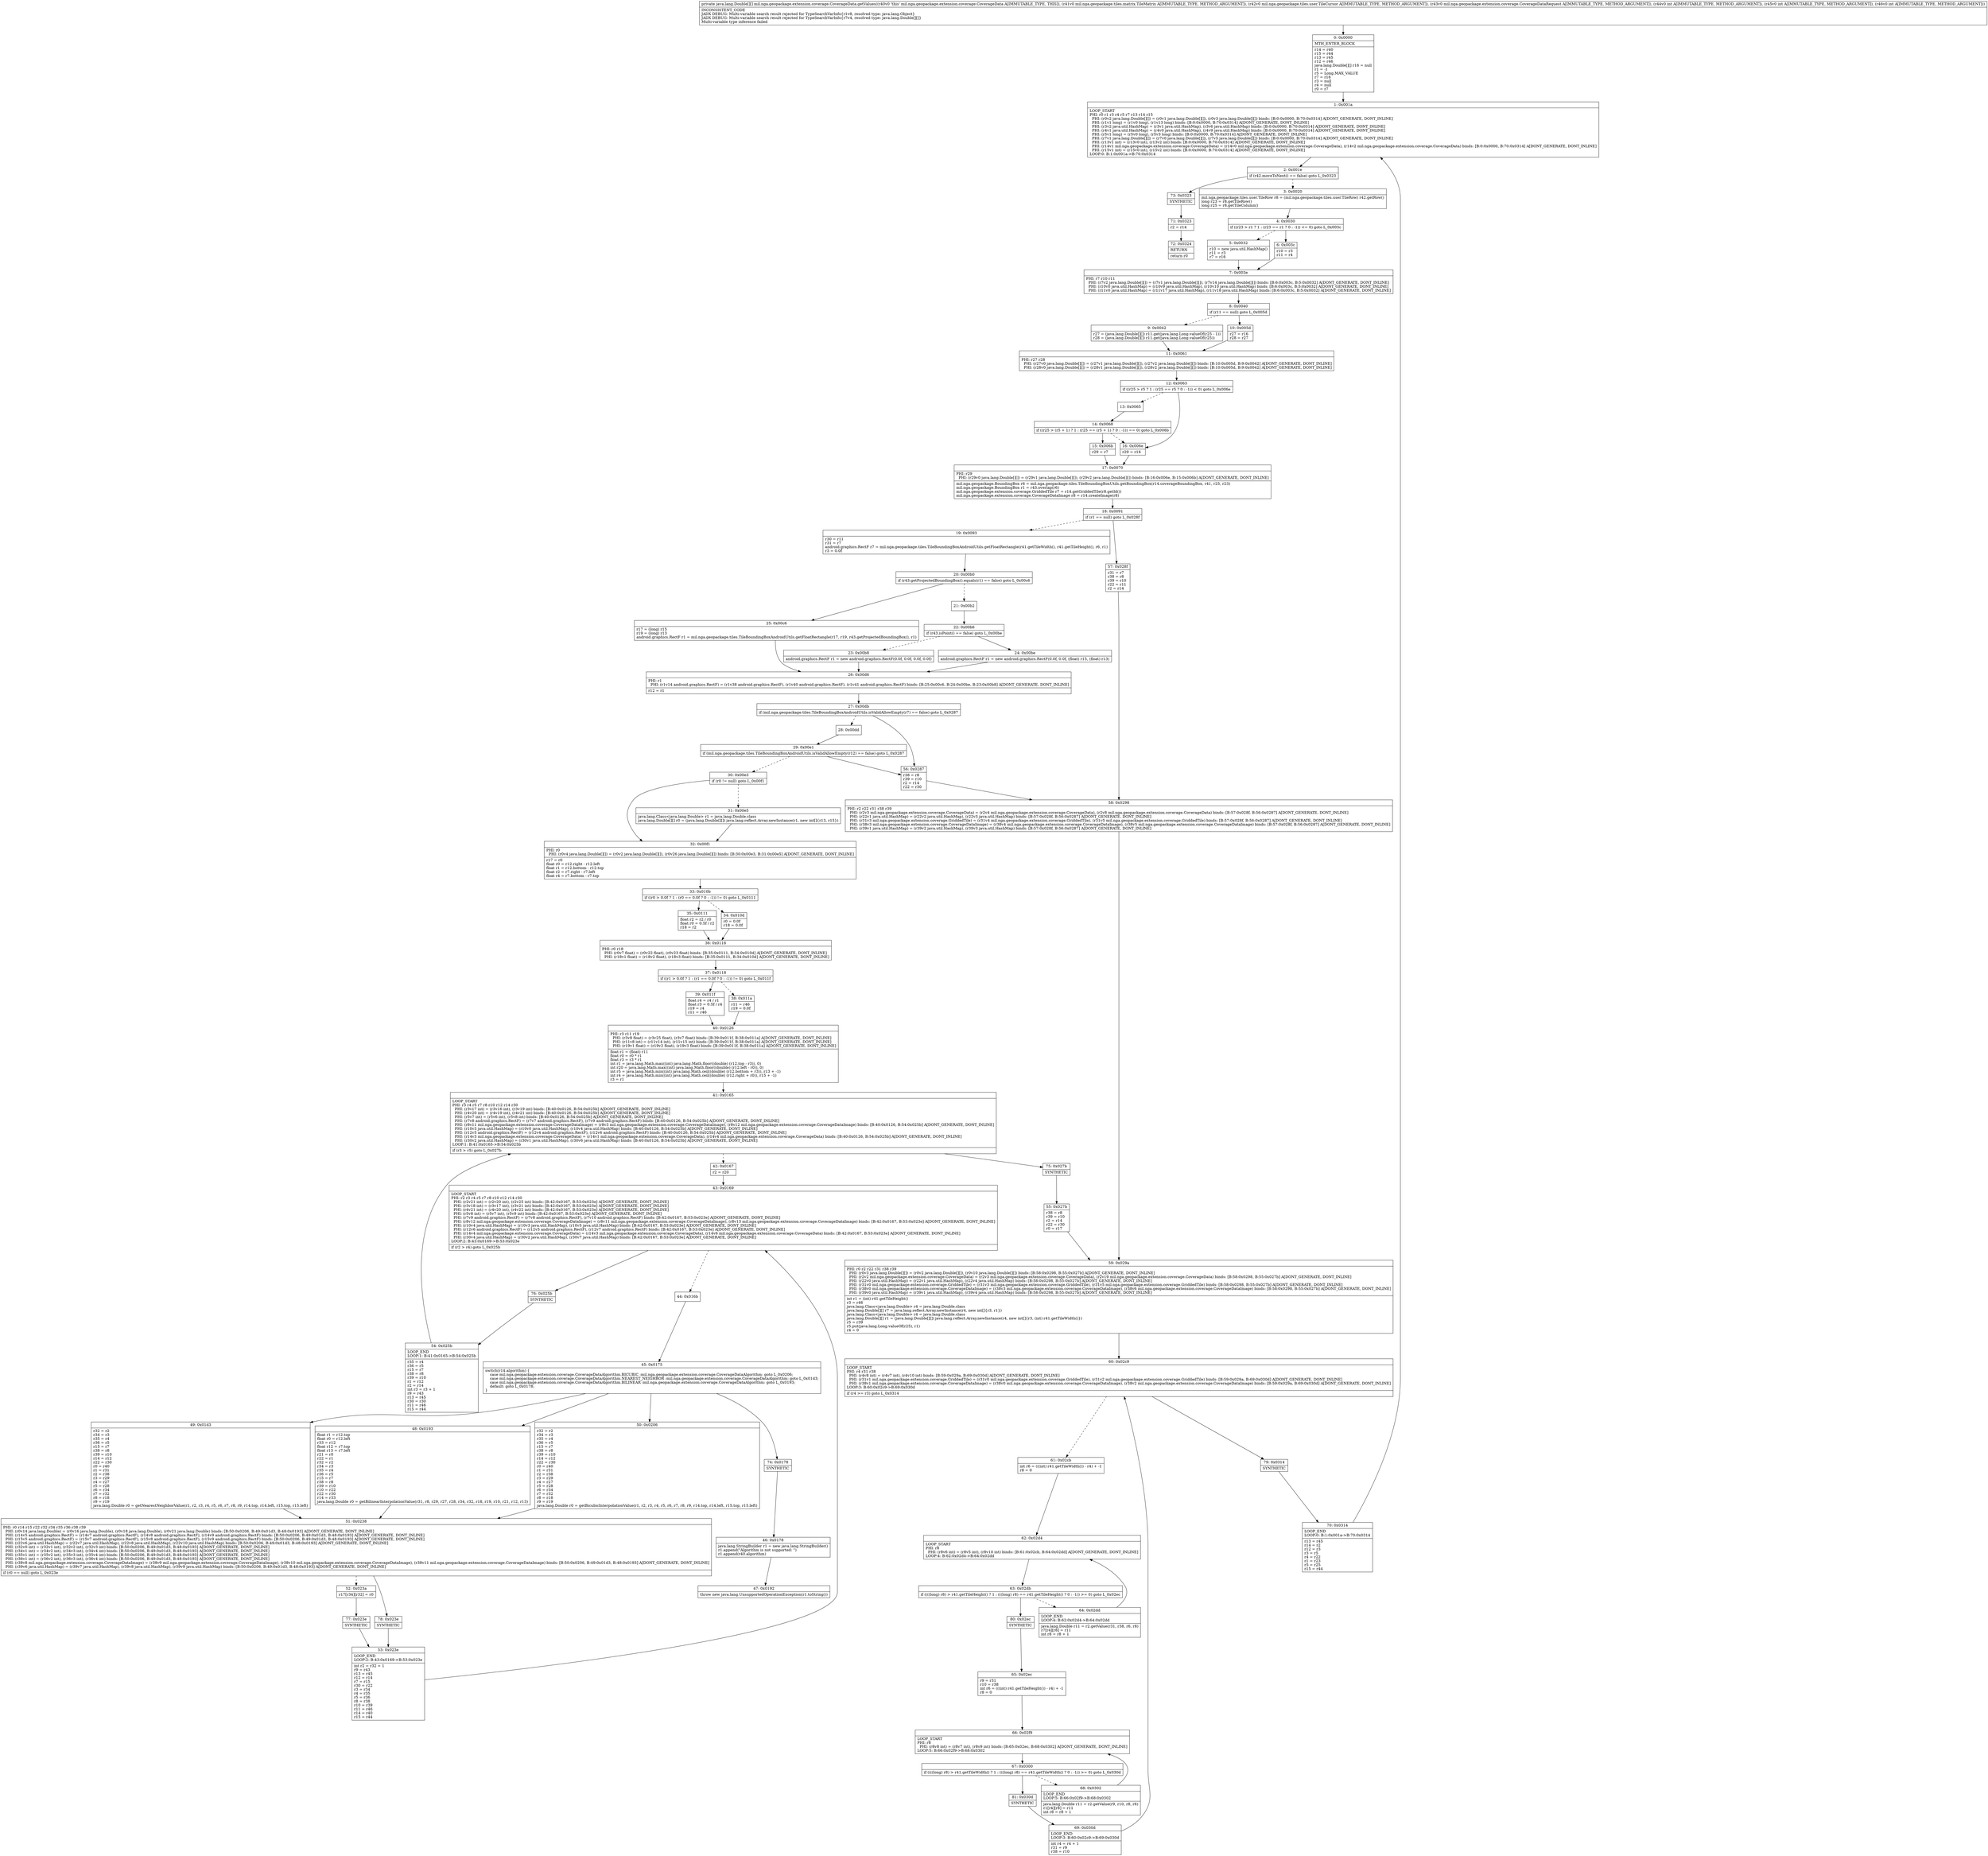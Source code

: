 digraph "CFG formil.nga.geopackage.extension.coverage.CoverageData.getValues(Lmil\/nga\/geopackage\/tiles\/matrix\/TileMatrix;Lmil\/nga\/geopackage\/tiles\/user\/TileCursor;Lmil\/nga\/geopackage\/extension\/coverage\/CoverageDataRequest;III)[[Ljava\/lang\/Double;" {
Node_0 [shape=record,label="{0\:\ 0x0000|MTH_ENTER_BLOCK\l|r14 = r40\lr15 = r44\lr13 = r45\lr12 = r46\ljava.lang.Double[][] r16 = null\lr1 = \-1\lr5 = Long.MAX_VALUE\lr7 = r16\lr3 = null\lr4 = null\lr0 = r7\l}"];
Node_1 [shape=record,label="{1\:\ 0x001a|LOOP_START\lPHI: r0 r1 r3 r4 r5 r7 r13 r14 r15 \l  PHI: (r0v2 java.lang.Double[][]) = (r0v1 java.lang.Double[][]), (r0v3 java.lang.Double[][]) binds: [B:0:0x0000, B:70:0x0314] A[DONT_GENERATE, DONT_INLINE]\l  PHI: (r1v1 long) = (r1v0 long), (r1v13 long) binds: [B:0:0x0000, B:70:0x0314] A[DONT_GENERATE, DONT_INLINE]\l  PHI: (r3v2 java.util.HashMap) = (r3v1 java.util.HashMap), (r3v6 java.util.HashMap) binds: [B:0:0x0000, B:70:0x0314] A[DONT_GENERATE, DONT_INLINE]\l  PHI: (r4v1 java.util.HashMap) = (r4v0 java.util.HashMap), (r4v9 java.util.HashMap) binds: [B:0:0x0000, B:70:0x0314] A[DONT_GENERATE, DONT_INLINE]\l  PHI: (r5v1 long) = (r5v0 long), (r5v3 long) binds: [B:0:0x0000, B:70:0x0314] A[DONT_GENERATE, DONT_INLINE]\l  PHI: (r7v1 java.lang.Double[][]) = (r7v0 java.lang.Double[][]), (r7v5 java.lang.Double[][]) binds: [B:0:0x0000, B:70:0x0314] A[DONT_GENERATE, DONT_INLINE]\l  PHI: (r13v1 int) = (r13v0 int), (r13v2 int) binds: [B:0:0x0000, B:70:0x0314] A[DONT_GENERATE, DONT_INLINE]\l  PHI: (r14v1 mil.nga.geopackage.extension.coverage.CoverageData) = (r14v0 mil.nga.geopackage.extension.coverage.CoverageData), (r14v2 mil.nga.geopackage.extension.coverage.CoverageData) binds: [B:0:0x0000, B:70:0x0314] A[DONT_GENERATE, DONT_INLINE]\l  PHI: (r15v1 int) = (r15v0 int), (r15v2 int) binds: [B:0:0x0000, B:70:0x0314] A[DONT_GENERATE, DONT_INLINE]\lLOOP:0: B:1:0x001a\-\>B:70:0x0314\l}"];
Node_2 [shape=record,label="{2\:\ 0x001e|if (r42.moveToNext() == false) goto L_0x0323\l}"];
Node_3 [shape=record,label="{3\:\ 0x0020|mil.nga.geopackage.tiles.user.TileRow r8 = (mil.nga.geopackage.tiles.user.TileRow) r42.getRow()\llong r23 = r8.getTileRow()\llong r25 = r8.getTileColumn()\l}"];
Node_4 [shape=record,label="{4\:\ 0x0030|if ((r23 \> r1 ? 1 : (r23 == r1 ? 0 : \-1)) \<= 0) goto L_0x003c\l}"];
Node_5 [shape=record,label="{5\:\ 0x0032|r10 = new java.util.HashMap()\lr11 = r3\lr7 = r16\l}"];
Node_6 [shape=record,label="{6\:\ 0x003c|r10 = r3\lr11 = r4\l}"];
Node_7 [shape=record,label="{7\:\ 0x003e|PHI: r7 r10 r11 \l  PHI: (r7v2 java.lang.Double[][]) = (r7v1 java.lang.Double[][]), (r7v14 java.lang.Double[][]) binds: [B:6:0x003c, B:5:0x0032] A[DONT_GENERATE, DONT_INLINE]\l  PHI: (r10v0 java.util.HashMap) = (r10v9 java.util.HashMap), (r10v10 java.util.HashMap) binds: [B:6:0x003c, B:5:0x0032] A[DONT_GENERATE, DONT_INLINE]\l  PHI: (r11v0 java.util.HashMap) = (r11v17 java.util.HashMap), (r11v18 java.util.HashMap) binds: [B:6:0x003c, B:5:0x0032] A[DONT_GENERATE, DONT_INLINE]\l}"];
Node_8 [shape=record,label="{8\:\ 0x0040|if (r11 == null) goto L_0x005d\l}"];
Node_9 [shape=record,label="{9\:\ 0x0042|r27 = (java.lang.Double[][]) r11.get(java.lang.Long.valueOf(r25 \- 1))\lr28 = (java.lang.Double[][]) r11.get(java.lang.Long.valueOf(r25))\l}"];
Node_10 [shape=record,label="{10\:\ 0x005d|r27 = r16\lr28 = r27\l}"];
Node_11 [shape=record,label="{11\:\ 0x0061|PHI: r27 r28 \l  PHI: (r27v0 java.lang.Double[][]) = (r27v1 java.lang.Double[][]), (r27v2 java.lang.Double[][]) binds: [B:10:0x005d, B:9:0x0042] A[DONT_GENERATE, DONT_INLINE]\l  PHI: (r28v0 java.lang.Double[][]) = (r28v1 java.lang.Double[][]), (r28v2 java.lang.Double[][]) binds: [B:10:0x005d, B:9:0x0042] A[DONT_GENERATE, DONT_INLINE]\l}"];
Node_12 [shape=record,label="{12\:\ 0x0063|if ((r25 \> r5 ? 1 : (r25 == r5 ? 0 : \-1)) \< 0) goto L_0x006e\l}"];
Node_13 [shape=record,label="{13\:\ 0x0065}"];
Node_14 [shape=record,label="{14\:\ 0x0068|if ((r25 \> (r5 + 1) ? 1 : (r25 == (r5 + 1) ? 0 : \-1)) == 0) goto L_0x006b\l}"];
Node_15 [shape=record,label="{15\:\ 0x006b|r29 = r7\l}"];
Node_16 [shape=record,label="{16\:\ 0x006e|r29 = r16\l}"];
Node_17 [shape=record,label="{17\:\ 0x0070|PHI: r29 \l  PHI: (r29v0 java.lang.Double[][]) = (r29v1 java.lang.Double[][]), (r29v2 java.lang.Double[][]) binds: [B:16:0x006e, B:15:0x006b] A[DONT_GENERATE, DONT_INLINE]\l|mil.nga.geopackage.BoundingBox r6 = mil.nga.geopackage.tiles.TileBoundingBoxUtils.getBoundingBox(r14.coverageBoundingBox, r41, r25, r23)\lmil.nga.geopackage.BoundingBox r1 = r43.overlap(r6)\lmil.nga.geopackage.extension.coverage.GriddedTile r7 = r14.getGriddedTile(r8.getId())\lmil.nga.geopackage.extension.coverage.CoverageDataImage r8 = r14.createImage(r8)\l}"];
Node_18 [shape=record,label="{18\:\ 0x0091|if (r1 == null) goto L_0x028f\l}"];
Node_19 [shape=record,label="{19\:\ 0x0093|r30 = r11\lr31 = r7\landroid.graphics.RectF r7 = mil.nga.geopackage.tiles.TileBoundingBoxAndroidUtils.getFloatRectangle(r41.getTileWidth(), r41.getTileHeight(), r6, r1)\lr3 = 0.0f\l}"];
Node_20 [shape=record,label="{20\:\ 0x00b0|if (r43.getProjectedBoundingBox().equals(r1) == false) goto L_0x00c6\l}"];
Node_21 [shape=record,label="{21\:\ 0x00b2}"];
Node_22 [shape=record,label="{22\:\ 0x00b6|if (r43.isPoint() == false) goto L_0x00be\l}"];
Node_23 [shape=record,label="{23\:\ 0x00b8|android.graphics.RectF r1 = new android.graphics.RectF(0.0f, 0.0f, 0.0f, 0.0f)\l}"];
Node_24 [shape=record,label="{24\:\ 0x00be|android.graphics.RectF r1 = new android.graphics.RectF(0.0f, 0.0f, (float) r15, (float) r13)\l}"];
Node_25 [shape=record,label="{25\:\ 0x00c6|r17 = (long) r15\lr19 = (long) r13\landroid.graphics.RectF r1 = mil.nga.geopackage.tiles.TileBoundingBoxAndroidUtils.getFloatRectangle(r17, r19, r43.getProjectedBoundingBox(), r1)\l}"];
Node_26 [shape=record,label="{26\:\ 0x00d6|PHI: r1 \l  PHI: (r1v14 android.graphics.RectF) = (r1v38 android.graphics.RectF), (r1v40 android.graphics.RectF), (r1v41 android.graphics.RectF) binds: [B:25:0x00c6, B:24:0x00be, B:23:0x00b8] A[DONT_GENERATE, DONT_INLINE]\l|r12 = r1\l}"];
Node_27 [shape=record,label="{27\:\ 0x00db|if (mil.nga.geopackage.tiles.TileBoundingBoxAndroidUtils.isValidAllowEmpty(r7) == false) goto L_0x0287\l}"];
Node_28 [shape=record,label="{28\:\ 0x00dd}"];
Node_29 [shape=record,label="{29\:\ 0x00e1|if (mil.nga.geopackage.tiles.TileBoundingBoxAndroidUtils.isValidAllowEmpty(r12) == false) goto L_0x0287\l}"];
Node_30 [shape=record,label="{30\:\ 0x00e3|if (r0 != null) goto L_0x00f1\l}"];
Node_31 [shape=record,label="{31\:\ 0x00e5|java.lang.Class\<java.lang.Double\> r1 = java.lang.Double.class\ljava.lang.Double[][] r0 = (java.lang.Double[][]) java.lang.reflect.Array.newInstance(r1, new int[]\{r13, r15\})\l}"];
Node_32 [shape=record,label="{32\:\ 0x00f1|PHI: r0 \l  PHI: (r0v4 java.lang.Double[][]) = (r0v2 java.lang.Double[][]), (r0v26 java.lang.Double[][]) binds: [B:30:0x00e3, B:31:0x00e5] A[DONT_GENERATE, DONT_INLINE]\l|r17 = r0\lfloat r0 = r12.right \- r12.left\lfloat r1 = r12.bottom \- r12.top\lfloat r2 = r7.right \- r7.left\lfloat r4 = r7.bottom \- r7.top\l}"];
Node_33 [shape=record,label="{33\:\ 0x010b|if ((r0 \> 0.0f ? 1 : (r0 == 0.0f ? 0 : \-1)) != 0) goto L_0x0111\l}"];
Node_34 [shape=record,label="{34\:\ 0x010d|r0 = 0.0f\lr18 = 0.0f\l}"];
Node_35 [shape=record,label="{35\:\ 0x0111|float r2 = r2 \/ r0\lfloat r0 = 0.5f \/ r2\lr18 = r2\l}"];
Node_36 [shape=record,label="{36\:\ 0x0116|PHI: r0 r18 \l  PHI: (r0v7 float) = (r0v22 float), (r0v23 float) binds: [B:35:0x0111, B:34:0x010d] A[DONT_GENERATE, DONT_INLINE]\l  PHI: (r18v1 float) = (r18v2 float), (r18v3 float) binds: [B:35:0x0111, B:34:0x010d] A[DONT_GENERATE, DONT_INLINE]\l}"];
Node_37 [shape=record,label="{37\:\ 0x0118|if ((r1 \> 0.0f ? 1 : (r1 == 0.0f ? 0 : \-1)) != 0) goto L_0x011f\l}"];
Node_38 [shape=record,label="{38\:\ 0x011a|r11 = r46\lr19 = 0.0f\l}"];
Node_39 [shape=record,label="{39\:\ 0x011f|float r4 = r4 \/ r1\lfloat r3 = 0.5f \/ r4\lr19 = r4\lr11 = r46\l}"];
Node_40 [shape=record,label="{40\:\ 0x0126|PHI: r3 r11 r19 \l  PHI: (r3v8 float) = (r3v25 float), (r3v7 float) binds: [B:39:0x011f, B:38:0x011a] A[DONT_GENERATE, DONT_INLINE]\l  PHI: (r11v8 int) = (r11v14 int), (r11v15 int) binds: [B:39:0x011f, B:38:0x011a] A[DONT_GENERATE, DONT_INLINE]\l  PHI: (r19v1 float) = (r19v2 float), (r19v3 float) binds: [B:39:0x011f, B:38:0x011a] A[DONT_GENERATE, DONT_INLINE]\l|float r1 = (float) r11\lfloat r0 = r0 * r1\lfloat r3 = r3 * r1\lint r1 = java.lang.Math.max((int) java.lang.Math.floor((double) (r12.top \- r3)), 0)\lint r20 = java.lang.Math.max((int) java.lang.Math.floor((double) (r12.left \- r0)), 0)\lint r5 = java.lang.Math.min((int) java.lang.Math.ceil((double) (r12.bottom + r3)), r13 + \-1)\lint r4 = java.lang.Math.min((int) java.lang.Math.ceil((double) (r12.right + r0)), r15 + \-1)\lr3 = r1\l}"];
Node_41 [shape=record,label="{41\:\ 0x0165|LOOP_START\lPHI: r3 r4 r5 r7 r8 r10 r12 r14 r30 \l  PHI: (r3v17 int) = (r3v16 int), (r3v19 int) binds: [B:40:0x0126, B:54:0x025b] A[DONT_GENERATE, DONT_INLINE]\l  PHI: (r4v20 int) = (r4v19 int), (r4v21 int) binds: [B:40:0x0126, B:54:0x025b] A[DONT_GENERATE, DONT_INLINE]\l  PHI: (r5v7 int) = (r5v6 int), (r5v8 int) binds: [B:40:0x0126, B:54:0x025b] A[DONT_GENERATE, DONT_INLINE]\l  PHI: (r7v8 android.graphics.RectF) = (r7v7 android.graphics.RectF), (r7v9 android.graphics.RectF) binds: [B:40:0x0126, B:54:0x025b] A[DONT_GENERATE, DONT_INLINE]\l  PHI: (r8v11 mil.nga.geopackage.extension.coverage.CoverageDataImage) = (r8v3 mil.nga.geopackage.extension.coverage.CoverageDataImage), (r8v12 mil.nga.geopackage.extension.coverage.CoverageDataImage) binds: [B:40:0x0126, B:54:0x025b] A[DONT_GENERATE, DONT_INLINE]\l  PHI: (r10v3 java.util.HashMap) = (r10v0 java.util.HashMap), (r10v4 java.util.HashMap) binds: [B:40:0x0126, B:54:0x025b] A[DONT_GENERATE, DONT_INLINE]\l  PHI: (r12v5 android.graphics.RectF) = (r12v4 android.graphics.RectF), (r12v6 android.graphics.RectF) binds: [B:40:0x0126, B:54:0x025b] A[DONT_GENERATE, DONT_INLINE]\l  PHI: (r14v3 mil.nga.geopackage.extension.coverage.CoverageData) = (r14v1 mil.nga.geopackage.extension.coverage.CoverageData), (r14v4 mil.nga.geopackage.extension.coverage.CoverageData) binds: [B:40:0x0126, B:54:0x025b] A[DONT_GENERATE, DONT_INLINE]\l  PHI: (r30v2 java.util.HashMap) = (r30v1 java.util.HashMap), (r30v6 java.util.HashMap) binds: [B:40:0x0126, B:54:0x025b] A[DONT_GENERATE, DONT_INLINE]\lLOOP:1: B:41:0x0165\-\>B:54:0x025b\l|if (r3 \> r5) goto L_0x027b\l}"];
Node_42 [shape=record,label="{42\:\ 0x0167|r2 = r20\l}"];
Node_43 [shape=record,label="{43\:\ 0x0169|LOOP_START\lPHI: r2 r3 r4 r5 r7 r8 r10 r12 r14 r30 \l  PHI: (r2v21 int) = (r2v20 int), (r2v25 int) binds: [B:42:0x0167, B:53:0x023e] A[DONT_GENERATE, DONT_INLINE]\l  PHI: (r3v18 int) = (r3v17 int), (r3v21 int) binds: [B:42:0x0167, B:53:0x023e] A[DONT_GENERATE, DONT_INLINE]\l  PHI: (r4v21 int) = (r4v20 int), (r4v22 int) binds: [B:42:0x0167, B:53:0x023e] A[DONT_GENERATE, DONT_INLINE]\l  PHI: (r5v8 int) = (r5v7 int), (r5v9 int) binds: [B:42:0x0167, B:53:0x023e] A[DONT_GENERATE, DONT_INLINE]\l  PHI: (r7v9 android.graphics.RectF) = (r7v8 android.graphics.RectF), (r7v10 android.graphics.RectF) binds: [B:42:0x0167, B:53:0x023e] A[DONT_GENERATE, DONT_INLINE]\l  PHI: (r8v12 mil.nga.geopackage.extension.coverage.CoverageDataImage) = (r8v11 mil.nga.geopackage.extension.coverage.CoverageDataImage), (r8v13 mil.nga.geopackage.extension.coverage.CoverageDataImage) binds: [B:42:0x0167, B:53:0x023e] A[DONT_GENERATE, DONT_INLINE]\l  PHI: (r10v4 java.util.HashMap) = (r10v3 java.util.HashMap), (r10v5 java.util.HashMap) binds: [B:42:0x0167, B:53:0x023e] A[DONT_GENERATE, DONT_INLINE]\l  PHI: (r12v6 android.graphics.RectF) = (r12v5 android.graphics.RectF), (r12v7 android.graphics.RectF) binds: [B:42:0x0167, B:53:0x023e] A[DONT_GENERATE, DONT_INLINE]\l  PHI: (r14v4 mil.nga.geopackage.extension.coverage.CoverageData) = (r14v3 mil.nga.geopackage.extension.coverage.CoverageData), (r14v6 mil.nga.geopackage.extension.coverage.CoverageData) binds: [B:42:0x0167, B:53:0x023e] A[DONT_GENERATE, DONT_INLINE]\l  PHI: (r30v4 java.util.HashMap) = (r30v2 java.util.HashMap), (r30v7 java.util.HashMap) binds: [B:42:0x0167, B:53:0x023e] A[DONT_GENERATE, DONT_INLINE]\lLOOP:2: B:43:0x0169\-\>B:53:0x023e\l|if (r2 \> r4) goto L_0x025b\l}"];
Node_44 [shape=record,label="{44\:\ 0x016b}"];
Node_45 [shape=record,label="{45\:\ 0x0175|switch(r14.algorithm) \{\l    case mil.nga.geopackage.extension.coverage.CoverageDataAlgorithm.BICUBIC :mil.nga.geopackage.extension.coverage.CoverageDataAlgorithm: goto L_0x0206;\l    case mil.nga.geopackage.extension.coverage.CoverageDataAlgorithm.NEAREST_NEIGHBOR :mil.nga.geopackage.extension.coverage.CoverageDataAlgorithm: goto L_0x01d3;\l    case mil.nga.geopackage.extension.coverage.CoverageDataAlgorithm.BILINEAR :mil.nga.geopackage.extension.coverage.CoverageDataAlgorithm: goto L_0x0193;\l    default: goto L_0x0178;\l\}\l}"];
Node_46 [shape=record,label="{46\:\ 0x0178|java.lang.StringBuilder r1 = new java.lang.StringBuilder()\lr1.append(\"Algorithm is not supported: \")\lr1.append(r40.algorithm)\l}"];
Node_47 [shape=record,label="{47\:\ 0x0192|throw new java.lang.UnsupportedOperationException(r1.toString())\l}"];
Node_48 [shape=record,label="{48\:\ 0x0193|float r1 = r12.top\lfloat r0 = r12.left\lr33 = r12\lfloat r12 = r7.top\lfloat r13 = r7.left\lr21 = r0\lr22 = r1\lr32 = r2\lr34 = r3\lr35 = r4\lr36 = r5\lr15 = r7\lr38 = r8\lr39 = r10\lr10 = r22\lr22 = r30\lr14 = r33\ljava.lang.Double r0 = getBilinearInterpolationValue(r31, r8, r29, r27, r28, r34, r32, r18, r19, r10, r21, r12, r13)\l}"];
Node_49 [shape=record,label="{49\:\ 0x01d3|r32 = r2\lr34 = r3\lr35 = r4\lr36 = r5\lr15 = r7\lr38 = r8\lr39 = r10\lr14 = r12\lr22 = r30\lr0 = r40\lr1 = r31\lr2 = r38\lr3 = r29\lr4 = r27\lr5 = r28\lr6 = r34\lr7 = r32\lr8 = r18\lr9 = r19\ljava.lang.Double r0 = getNearestNeighborValue(r1, r2, r3, r4, r5, r6, r7, r8, r9, r14.top, r14.left, r15.top, r15.left)\l}"];
Node_50 [shape=record,label="{50\:\ 0x0206|r32 = r2\lr34 = r3\lr35 = r4\lr36 = r5\lr15 = r7\lr38 = r8\lr39 = r10\lr14 = r12\lr22 = r30\lr0 = r40\lr1 = r31\lr2 = r38\lr3 = r29\lr4 = r27\lr5 = r28\lr6 = r34\lr7 = r32\lr8 = r18\lr9 = r19\ljava.lang.Double r0 = getBicubicInterpolationValue(r1, r2, r3, r4, r5, r6, r7, r8, r9, r14.top, r14.left, r15.top, r15.left)\l}"];
Node_51 [shape=record,label="{51\:\ 0x0238|PHI: r0 r14 r15 r22 r32 r34 r35 r36 r38 r39 \l  PHI: (r0v14 java.lang.Double) = (r0v16 java.lang.Double), (r0v18 java.lang.Double), (r0v21 java.lang.Double) binds: [B:50:0x0206, B:49:0x01d3, B:48:0x0193] A[DONT_GENERATE, DONT_INLINE]\l  PHI: (r14v5 android.graphics.RectF) = (r14v7 android.graphics.RectF), (r14v8 android.graphics.RectF), (r14v9 android.graphics.RectF) binds: [B:50:0x0206, B:49:0x01d3, B:48:0x0193] A[DONT_GENERATE, DONT_INLINE]\l  PHI: (r15v5 android.graphics.RectF) = (r15v7 android.graphics.RectF), (r15v8 android.graphics.RectF), (r15v9 android.graphics.RectF) binds: [B:50:0x0206, B:49:0x01d3, B:48:0x0193] A[DONT_GENERATE, DONT_INLINE]\l  PHI: (r22v6 java.util.HashMap) = (r22v7 java.util.HashMap), (r22v8 java.util.HashMap), (r22v10 java.util.HashMap) binds: [B:50:0x0206, B:49:0x01d3, B:48:0x0193] A[DONT_GENERATE, DONT_INLINE]\l  PHI: (r32v0 int) = (r32v1 int), (r32v2 int), (r32v3 int) binds: [B:50:0x0206, B:49:0x01d3, B:48:0x0193] A[DONT_GENERATE, DONT_INLINE]\l  PHI: (r34v1 int) = (r34v2 int), (r34v3 int), (r34v4 int) binds: [B:50:0x0206, B:49:0x01d3, B:48:0x0193] A[DONT_GENERATE, DONT_INLINE]\l  PHI: (r35v1 int) = (r35v2 int), (r35v3 int), (r35v4 int) binds: [B:50:0x0206, B:49:0x01d3, B:48:0x0193] A[DONT_GENERATE, DONT_INLINE]\l  PHI: (r36v1 int) = (r36v2 int), (r36v3 int), (r36v4 int) binds: [B:50:0x0206, B:49:0x01d3, B:48:0x0193] A[DONT_GENERATE, DONT_INLINE]\l  PHI: (r38v8 mil.nga.geopackage.extension.coverage.CoverageDataImage) = (r38v9 mil.nga.geopackage.extension.coverage.CoverageDataImage), (r38v10 mil.nga.geopackage.extension.coverage.CoverageDataImage), (r38v11 mil.nga.geopackage.extension.coverage.CoverageDataImage) binds: [B:50:0x0206, B:49:0x01d3, B:48:0x0193] A[DONT_GENERATE, DONT_INLINE]\l  PHI: (r39v6 java.util.HashMap) = (r39v7 java.util.HashMap), (r39v8 java.util.HashMap), (r39v9 java.util.HashMap) binds: [B:50:0x0206, B:49:0x01d3, B:48:0x0193] A[DONT_GENERATE, DONT_INLINE]\l|if (r0 == null) goto L_0x023e\l}"];
Node_52 [shape=record,label="{52\:\ 0x023a|r17[r34][r32] = r0\l}"];
Node_53 [shape=record,label="{53\:\ 0x023e|LOOP_END\lLOOP:2: B:43:0x0169\-\>B:53:0x023e\l|int r2 = r32 + 1\lr9 = r43\lr13 = r45\lr12 = r14\lr7 = r15\lr30 = r22\lr3 = r34\lr4 = r35\lr5 = r36\lr8 = r38\lr10 = r39\lr11 = r46\lr14 = r40\lr15 = r44\l}"];
Node_54 [shape=record,label="{54\:\ 0x025b|LOOP_END\lLOOP:1: B:41:0x0165\-\>B:54:0x025b\l|r35 = r4\lr36 = r5\lr15 = r7\lr38 = r8\lr39 = r10\lr1 = r12\lr2 = r14\lint r3 = r3 + 1\lr9 = r43\lr13 = r45\lr30 = r30\lr11 = r46\lr15 = r44\l}"];
Node_55 [shape=record,label="{55\:\ 0x027b|r38 = r8\lr39 = r10\lr2 = r14\lr22 = r30\lr0 = r17\l}"];
Node_56 [shape=record,label="{56\:\ 0x0287|r38 = r8\lr39 = r10\lr2 = r14\lr22 = r30\l}"];
Node_57 [shape=record,label="{57\:\ 0x028f|r31 = r7\lr38 = r8\lr39 = r10\lr22 = r11\lr2 = r14\l}"];
Node_58 [shape=record,label="{58\:\ 0x0298|PHI: r2 r22 r31 r38 r39 \l  PHI: (r2v3 mil.nga.geopackage.extension.coverage.CoverageData) = (r2v4 mil.nga.geopackage.extension.coverage.CoverageData), (r2v8 mil.nga.geopackage.extension.coverage.CoverageData) binds: [B:57:0x028f, B:56:0x0287] A[DONT_GENERATE, DONT_INLINE]\l  PHI: (r22v1 java.util.HashMap) = (r22v2 java.util.HashMap), (r22v3 java.util.HashMap) binds: [B:57:0x028f, B:56:0x0287] A[DONT_GENERATE, DONT_INLINE]\l  PHI: (r31v3 mil.nga.geopackage.extension.coverage.GriddedTile) = (r31v4 mil.nga.geopackage.extension.coverage.GriddedTile), (r31v5 mil.nga.geopackage.extension.coverage.GriddedTile) binds: [B:57:0x028f, B:56:0x0287] A[DONT_GENERATE, DONT_INLINE]\l  PHI: (r38v3 mil.nga.geopackage.extension.coverage.CoverageDataImage) = (r38v4 mil.nga.geopackage.extension.coverage.CoverageDataImage), (r38v5 mil.nga.geopackage.extension.coverage.CoverageDataImage) binds: [B:57:0x028f, B:56:0x0287] A[DONT_GENERATE, DONT_INLINE]\l  PHI: (r39v1 java.util.HashMap) = (r39v2 java.util.HashMap), (r39v3 java.util.HashMap) binds: [B:57:0x028f, B:56:0x0287] A[DONT_GENERATE, DONT_INLINE]\l}"];
Node_59 [shape=record,label="{59\:\ 0x029a|PHI: r0 r2 r22 r31 r38 r39 \l  PHI: (r0v3 java.lang.Double[][]) = (r0v2 java.lang.Double[][]), (r0v10 java.lang.Double[][]) binds: [B:58:0x0298, B:55:0x027b] A[DONT_GENERATE, DONT_INLINE]\l  PHI: (r2v2 mil.nga.geopackage.extension.coverage.CoverageData) = (r2v3 mil.nga.geopackage.extension.coverage.CoverageData), (r2v19 mil.nga.geopackage.extension.coverage.CoverageData) binds: [B:58:0x0298, B:55:0x027b] A[DONT_GENERATE, DONT_INLINE]\l  PHI: (r22v0 java.util.HashMap) = (r22v1 java.util.HashMap), (r22v4 java.util.HashMap) binds: [B:58:0x0298, B:55:0x027b] A[DONT_GENERATE, DONT_INLINE]\l  PHI: (r31v0 mil.nga.geopackage.extension.coverage.GriddedTile) = (r31v3 mil.nga.geopackage.extension.coverage.GriddedTile), (r31v5 mil.nga.geopackage.extension.coverage.GriddedTile) binds: [B:58:0x0298, B:55:0x027b] A[DONT_GENERATE, DONT_INLINE]\l  PHI: (r38v0 mil.nga.geopackage.extension.coverage.CoverageDataImage) = (r38v3 mil.nga.geopackage.extension.coverage.CoverageDataImage), (r38v6 mil.nga.geopackage.extension.coverage.CoverageDataImage) binds: [B:58:0x0298, B:55:0x027b] A[DONT_GENERATE, DONT_INLINE]\l  PHI: (r39v0 java.util.HashMap) = (r39v1 java.util.HashMap), (r39v4 java.util.HashMap) binds: [B:58:0x0298, B:55:0x027b] A[DONT_GENERATE, DONT_INLINE]\l|int r1 = (int) r41.getTileHeight()\lr3 = r46\ljava.lang.Class\<java.lang.Double\> r4 = java.lang.Double.class\ljava.lang.Double[][] r7 = java.lang.reflect.Array.newInstance(r4, new int[]\{r3, r1\})\ljava.lang.Class\<java.lang.Double\> r4 = java.lang.Double.class\ljava.lang.Double[][] r1 = (java.lang.Double[][]) java.lang.reflect.Array.newInstance(r4, new int[]\{r3, (int) r41.getTileWidth()\})\lr5 = r39\lr5.put(java.lang.Long.valueOf(r25), r1)\lr4 = 0\l}"];
Node_60 [shape=record,label="{60\:\ 0x02c9|LOOP_START\lPHI: r4 r31 r38 \l  PHI: (r4v8 int) = (r4v7 int), (r4v10 int) binds: [B:59:0x029a, B:69:0x030d] A[DONT_GENERATE, DONT_INLINE]\l  PHI: (r31v1 mil.nga.geopackage.extension.coverage.GriddedTile) = (r31v0 mil.nga.geopackage.extension.coverage.GriddedTile), (r31v2 mil.nga.geopackage.extension.coverage.GriddedTile) binds: [B:59:0x029a, B:69:0x030d] A[DONT_GENERATE, DONT_INLINE]\l  PHI: (r38v1 mil.nga.geopackage.extension.coverage.CoverageDataImage) = (r38v0 mil.nga.geopackage.extension.coverage.CoverageDataImage), (r38v2 mil.nga.geopackage.extension.coverage.CoverageDataImage) binds: [B:59:0x029a, B:69:0x030d] A[DONT_GENERATE, DONT_INLINE]\lLOOP:3: B:60:0x02c9\-\>B:69:0x030d\l|if (r4 \>= r3) goto L_0x0314\l}"];
Node_61 [shape=record,label="{61\:\ 0x02cb|int r6 = (((int) r41.getTileWidth()) \- r4) + \-1\lr8 = 0\l}"];
Node_62 [shape=record,label="{62\:\ 0x02d4|LOOP_START\lPHI: r8 \l  PHI: (r8v6 int) = (r8v5 int), (r8v10 int) binds: [B:61:0x02cb, B:64:0x02dd] A[DONT_GENERATE, DONT_INLINE]\lLOOP:4: B:62:0x02d4\-\>B:64:0x02dd\l}"];
Node_63 [shape=record,label="{63\:\ 0x02db|if ((((long) r8) \> r41.getTileHeight() ? 1 : (((long) r8) == r41.getTileHeight() ? 0 : \-1)) \>= 0) goto L_0x02ec\l}"];
Node_64 [shape=record,label="{64\:\ 0x02dd|LOOP_END\lLOOP:4: B:62:0x02d4\-\>B:64:0x02dd\l|java.lang.Double r11 = r2.getValue(r31, r38, r6, r8)\lr7[r4][r8] = r11\lint r8 = r8 + 1\l}"];
Node_65 [shape=record,label="{65\:\ 0x02ec|r9 = r31\lr10 = r38\lint r6 = (((int) r41.getTileHeight()) \- r4) + \-1\lr8 = 0\l}"];
Node_66 [shape=record,label="{66\:\ 0x02f9|LOOP_START\lPHI: r8 \l  PHI: (r8v8 int) = (r8v7 int), (r8v9 int) binds: [B:65:0x02ec, B:68:0x0302] A[DONT_GENERATE, DONT_INLINE]\lLOOP:5: B:66:0x02f9\-\>B:68:0x0302\l}"];
Node_67 [shape=record,label="{67\:\ 0x0300|if ((((long) r8) \> r41.getTileWidth() ? 1 : (((long) r8) == r41.getTileWidth() ? 0 : \-1)) \>= 0) goto L_0x030d\l}"];
Node_68 [shape=record,label="{68\:\ 0x0302|LOOP_END\lLOOP:5: B:66:0x02f9\-\>B:68:0x0302\l|java.lang.Double r11 = r2.getValue(r9, r10, r8, r6)\lr1[r4][r8] = r11\lint r8 = r8 + 1\l}"];
Node_69 [shape=record,label="{69\:\ 0x030d|LOOP_END\lLOOP:3: B:60:0x02c9\-\>B:69:0x030d\l|int r4 = r4 + 1\lr31 = r9\lr38 = r10\l}"];
Node_70 [shape=record,label="{70\:\ 0x0314|LOOP_END\lLOOP:0: B:1:0x001a\-\>B:70:0x0314\l|r13 = r45\lr14 = r2\lr12 = r3\lr3 = r5\lr4 = r22\lr1 = r23\lr5 = r25\lr15 = r44\l}"];
Node_71 [shape=record,label="{71\:\ 0x0323|r2 = r14\l}"];
Node_72 [shape=record,label="{72\:\ 0x0324|RETURN\l|return r0\l}"];
Node_73 [shape=record,label="{73\:\ 0x0323|SYNTHETIC\l}"];
Node_74 [shape=record,label="{74\:\ 0x0178|SYNTHETIC\l}"];
Node_75 [shape=record,label="{75\:\ 0x027b|SYNTHETIC\l}"];
Node_76 [shape=record,label="{76\:\ 0x025b|SYNTHETIC\l}"];
Node_77 [shape=record,label="{77\:\ 0x023e|SYNTHETIC\l}"];
Node_78 [shape=record,label="{78\:\ 0x023e|SYNTHETIC\l}"];
Node_79 [shape=record,label="{79\:\ 0x0314|SYNTHETIC\l}"];
Node_80 [shape=record,label="{80\:\ 0x02ec|SYNTHETIC\l}"];
Node_81 [shape=record,label="{81\:\ 0x030d|SYNTHETIC\l}"];
MethodNode[shape=record,label="{private java.lang.Double[][] mil.nga.geopackage.extension.coverage.CoverageData.getValues((r40v0 'this' mil.nga.geopackage.extension.coverage.CoverageData A[IMMUTABLE_TYPE, THIS]), (r41v0 mil.nga.geopackage.tiles.matrix.TileMatrix A[IMMUTABLE_TYPE, METHOD_ARGUMENT]), (r42v0 mil.nga.geopackage.tiles.user.TileCursor A[IMMUTABLE_TYPE, METHOD_ARGUMENT]), (r43v0 mil.nga.geopackage.extension.coverage.CoverageDataRequest A[IMMUTABLE_TYPE, METHOD_ARGUMENT]), (r44v0 int A[IMMUTABLE_TYPE, METHOD_ARGUMENT]), (r45v0 int A[IMMUTABLE_TYPE, METHOD_ARGUMENT]), (r46v0 int A[IMMUTABLE_TYPE, METHOD_ARGUMENT]))  | INCONSISTENT_CODE\lJADX DEBUG: Multi\-variable search result rejected for TypeSearchVarInfo\{r1v8, resolved type: java.lang.Object\}\lJADX DEBUG: Multi\-variable search result rejected for TypeSearchVarInfo\{r7v4, resolved type: java.lang.Double[][]\}\lMulti\-variable type inference failed\l}"];
MethodNode -> Node_0;
Node_0 -> Node_1;
Node_1 -> Node_2;
Node_2 -> Node_3[style=dashed];
Node_2 -> Node_73;
Node_3 -> Node_4;
Node_4 -> Node_5[style=dashed];
Node_4 -> Node_6;
Node_5 -> Node_7;
Node_6 -> Node_7;
Node_7 -> Node_8;
Node_8 -> Node_9[style=dashed];
Node_8 -> Node_10;
Node_9 -> Node_11;
Node_10 -> Node_11;
Node_11 -> Node_12;
Node_12 -> Node_13[style=dashed];
Node_12 -> Node_16;
Node_13 -> Node_14;
Node_14 -> Node_15;
Node_14 -> Node_16[style=dashed];
Node_15 -> Node_17;
Node_16 -> Node_17;
Node_17 -> Node_18;
Node_18 -> Node_19[style=dashed];
Node_18 -> Node_57;
Node_19 -> Node_20;
Node_20 -> Node_21[style=dashed];
Node_20 -> Node_25;
Node_21 -> Node_22;
Node_22 -> Node_23[style=dashed];
Node_22 -> Node_24;
Node_23 -> Node_26;
Node_24 -> Node_26;
Node_25 -> Node_26;
Node_26 -> Node_27;
Node_27 -> Node_28[style=dashed];
Node_27 -> Node_56;
Node_28 -> Node_29;
Node_29 -> Node_30[style=dashed];
Node_29 -> Node_56;
Node_30 -> Node_31[style=dashed];
Node_30 -> Node_32;
Node_31 -> Node_32;
Node_32 -> Node_33;
Node_33 -> Node_34[style=dashed];
Node_33 -> Node_35;
Node_34 -> Node_36;
Node_35 -> Node_36;
Node_36 -> Node_37;
Node_37 -> Node_38[style=dashed];
Node_37 -> Node_39;
Node_38 -> Node_40;
Node_39 -> Node_40;
Node_40 -> Node_41;
Node_41 -> Node_42[style=dashed];
Node_41 -> Node_75;
Node_42 -> Node_43;
Node_43 -> Node_44[style=dashed];
Node_43 -> Node_76;
Node_44 -> Node_45;
Node_45 -> Node_48;
Node_45 -> Node_49;
Node_45 -> Node_50;
Node_45 -> Node_74;
Node_46 -> Node_47;
Node_48 -> Node_51;
Node_49 -> Node_51;
Node_50 -> Node_51;
Node_51 -> Node_52[style=dashed];
Node_51 -> Node_78;
Node_52 -> Node_77;
Node_53 -> Node_43;
Node_54 -> Node_41;
Node_55 -> Node_59;
Node_56 -> Node_58;
Node_57 -> Node_58;
Node_58 -> Node_59;
Node_59 -> Node_60;
Node_60 -> Node_61[style=dashed];
Node_60 -> Node_79;
Node_61 -> Node_62;
Node_62 -> Node_63;
Node_63 -> Node_64[style=dashed];
Node_63 -> Node_80;
Node_64 -> Node_62;
Node_65 -> Node_66;
Node_66 -> Node_67;
Node_67 -> Node_68[style=dashed];
Node_67 -> Node_81;
Node_68 -> Node_66;
Node_69 -> Node_60;
Node_70 -> Node_1;
Node_71 -> Node_72;
Node_73 -> Node_71;
Node_74 -> Node_46;
Node_75 -> Node_55;
Node_76 -> Node_54;
Node_77 -> Node_53;
Node_78 -> Node_53;
Node_79 -> Node_70;
Node_80 -> Node_65;
Node_81 -> Node_69;
}

